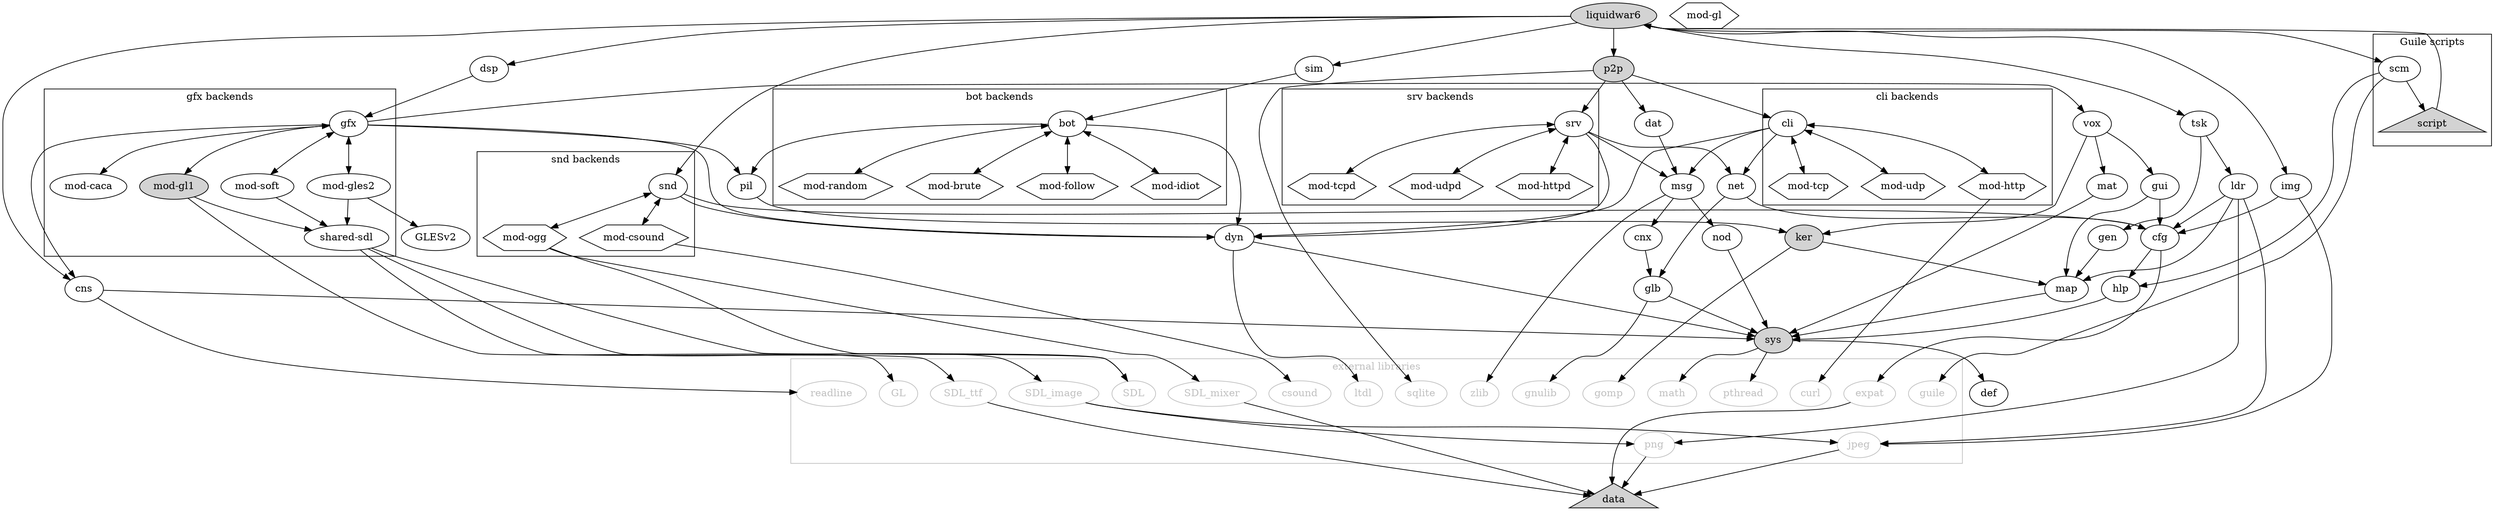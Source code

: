 digraph g {
	bot -> dyn
	bot -> pil
subgraph cluster_bot {
	label="bot backends"	
	bot
	"mod-brute"
	"mod-follow"
	"mod-idiot"
	"mod-random"
}
	bot -> "mod-brute" [dir=both]
	bot -> "mod-follow" [dir=both]
	bot -> "mod-idiot" [dir=both]
	bot -> "mod-random" [dir=both]
	cfg -> hlp
	cfg -> expat
	cli -> dyn
	cli -> msg
	cli -> net
subgraph cluster_cli {
	label="cli backends"
	cli
	cli -> "mod-tcp" [dir=both]
	cli -> "mod-udp" [dir=both]
	cli -> "mod-http" [dir=both]
}
	"mod-http" -> curl
	cns -> sys
	cnx -> glb
	cns -> readline
	dat -> msg
	dsp -> gfx
	dyn -> sys
	dyn -> ltdl
	gen -> map
	gfx -> dyn
	gfx -> vox
	gfx -> pil
	gfx -> cns
subgraph cluster_gfx {
	label="gfx backends"
	gfx
	gfx -> "mod-gl1" [dir=both]
	gfx -> "mod-gles2" [dir=both]
	gfx -> "mod-soft" [dir=both]
	gfx -> "mod-caca" [dir=both]
	"mod-gl1" -> "shared-sdl"
	"mod-gles2" -> "shared-sdl"
	"mod-soft" -> "shared-sdl"
}
	"mod-gl1" [style=filled,fillcolor=lightgrey]
	"mod-gl1" -> GL
	"mod-gles2" -> GLESv2
	"shared-sdl" -> SDL
	"shared-sdl" -> SDL_image
	"shared-sdl" -> SDL_ttf
	glb -> sys
	glb -> gnulib
	gui -> map
	gui -> cfg
	hlp -> sys
	img -> cfg
	img -> jpeg
	ker [style=filled,fillcolor=lightgrey]
	ker -> map
	ker -> gomp
	ldr -> cfg
	ldr -> map
	ldr -> png
	ldr -> jpeg
	map -> sys
	msg -> cnx
	msg -> nod
	msg -> zlib
	net -> cfg
	net -> glb
	nod -> sys
	p2p [style=filled,fillcolor=lightgrey]
	p2p -> dat
	p2p -> cli
	p2p -> srv
	p2p -> sqlite
	pil -> ker
	scm -> hlp
	scm -> guile
	sim -> bot
	snd -> dyn
	snd -> cfg
subgraph cluster_snd {
        label="snd backends"
	snd
	snd -> "mod-ogg" [dir=both]
	snd -> "mod-csound" [dir=both]
} 
	"mod-ogg" -> SDL
	"mod-ogg" -> SDL_mixer
	"mod-csound" -> csound
	srv -> dyn
	srv -> msg
	srv -> net
subgraph cluster_srv {
        label="srv backends"
	srv
	srv -> "mod-tcpd" [dir=both]
	srv -> "mod-udpd" [dir=both]
	srv -> "mod-httpd" [dir=both]
}
	sys [style=filled,fillcolor=lightgrey]
	sys -> def
	sys -> pthread
	sys -> math

	tsk -> ldr
	tsk -> gen
	vox -> gui
	vox -> ker
	vox -> mat
	mat -> sys

	liquidwar6 [style=filled,fillcolor=lightgrey]
	liquidwar6 -> sim
	liquidwar6 -> dsp
	liquidwar6 -> img
	liquidwar6 -> tsk
	liquidwar6 -> cns
	liquidwar6 -> p2p
	liquidwar6 -> snd

	liquidwar6 -> scm
subgraph cluster_script {
        label="Guile scripts"
	scm -> script	
}
	script -> liquidwar6

	SDL_image -> jpeg
	SDL_image -> png

	expat -> data
	jpeg -> data
	png -> data
	SDL_ttf -> data
	SDL_mixer -> data

	"mod-brute" [shape=hexagon]
	"mod-follow" [shape=hexagon]
	"mod-idiot" [shape=hexagon]
	"mod-random" [shape=hexagon]
	"mod-tcp" [shape=hexagon]
	"mod-udp" [shape=hexagon]
	"mod-http" [shape=hexagon]
	"mod-gl" [shape=hexagon]
	"mod-ogg" [shape=hexagon]
	"mod-csound" [shape=hexagon]
	"mod-tcpd" [shape=hexagon]
	"mod-udpd" [shape=hexagon]
	"mod-httpd" [shape=hexagon]

	script [shape=triangle,style=filled,fillcolor=lightgrey]
	data [shape=triangle,style=filled,fillcolor=lightgrey]

	csound [color=grey]
	csound [fontcolor=grey]
	curl [color=grey]
	curl [fontcolor=grey]
	expat [color=grey]
	expat [fontcolor=grey]
	GL [color=grey]
	GL [fontcolor=grey]
	gnulib [color=grey]
	gnulib [fontcolor=grey]
	gomp [color=grey]
	gomp [fontcolor=grey]
	guile [color=grey]
	guile [fontcolor=grey]
	jpeg [color=grey]
	jpeg [fontcolor=grey]
	ltdl [color=grey]
	ltdl [fontcolor=grey]
	math [color=grey]
	math [fontcolor=grey]
	png [color=grey]
	png [fontcolor=grey]
	pthread [color=grey]
	pthread [fontcolor=grey]
	readline [color=grey]	
	readline [fontcolor=grey]	
	SDL [color=grey]
	SDL [fontcolor=grey]
	SDL_image [color=grey]
	SDL_image [fontcolor=grey]
	SDL_mixer [color=grey]
	SDL_mixer [fontcolor=grey]
	SDL_ttf [color=grey]
	SDL_ttf [fontcolor=grey]
	sqlite [color=grey]
	sqlite [fontcolor=grey]
	zlib [color=grey]
	zlib [fontcolor=grey]

subgraph cluster_ext {
	 label="external libraries"
	 color=grey
	 fontcolor=grey
	 csound
	 curl
	 expat
	 GL
	 gnulib
	 gomp
	 guile
	 jpeg
	 ltdl
	 math
	 png
	 pthread
	 readline
	 SDL
	 SDL_image
	 SDL_mixer
	 SDL_ttf
	 sqlite
	 zlib
}
}

